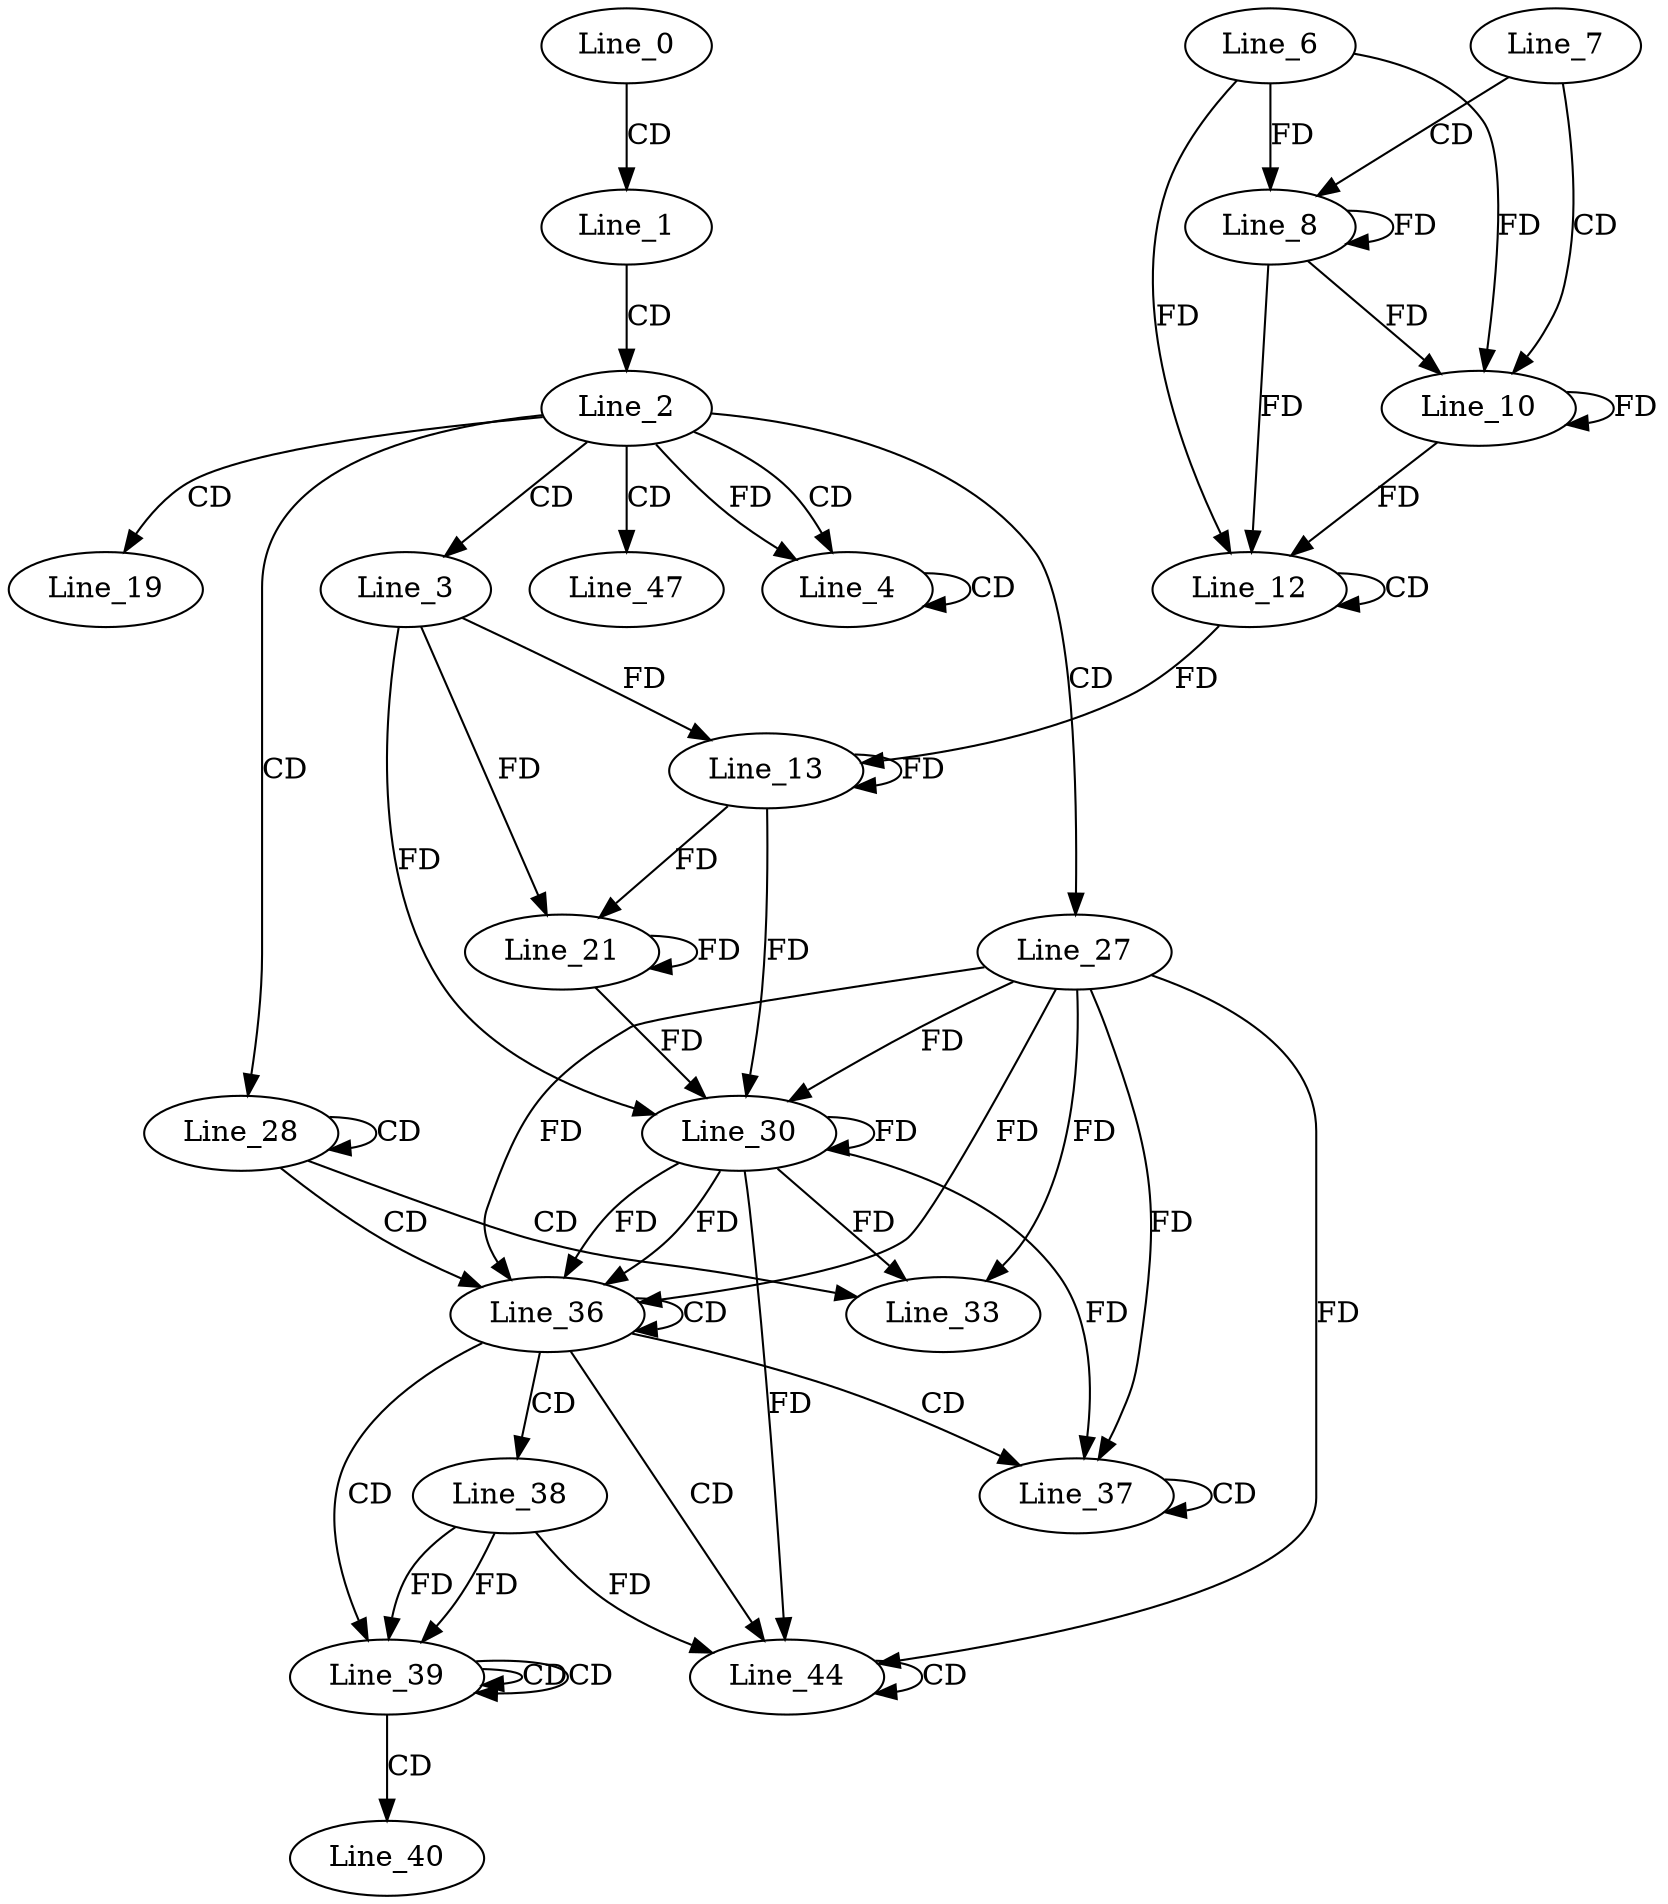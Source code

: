 digraph G {
  Line_0;
  Line_1;
  Line_2;
  Line_3;
  Line_4;
  Line_4;
  Line_7;
  Line_8;
  Line_6;
  Line_10;
  Line_12;
  Line_12;
  Line_13;
  Line_13;
  Line_19;
  Line_21;
  Line_27;
  Line_28;
  Line_30;
  Line_30;
  Line_33;
  Line_36;
  Line_36;
  Line_37;
  Line_37;
  Line_38;
  Line_39;
  Line_39;
  Line_40;
  Line_44;
  Line_44;
  Line_47;
  Line_0 -> Line_1 [ label="CD" ];
  Line_1 -> Line_2 [ label="CD" ];
  Line_2 -> Line_3 [ label="CD" ];
  Line_2 -> Line_4 [ label="CD" ];
  Line_4 -> Line_4 [ label="CD" ];
  Line_2 -> Line_4 [ label="FD" ];
  Line_7 -> Line_8 [ label="CD" ];
  Line_6 -> Line_8 [ label="FD" ];
  Line_8 -> Line_8 [ label="FD" ];
  Line_7 -> Line_10 [ label="CD" ];
  Line_6 -> Line_10 [ label="FD" ];
  Line_8 -> Line_10 [ label="FD" ];
  Line_10 -> Line_10 [ label="FD" ];
  Line_12 -> Line_12 [ label="CD" ];
  Line_6 -> Line_12 [ label="FD" ];
  Line_8 -> Line_12 [ label="FD" ];
  Line_10 -> Line_12 [ label="FD" ];
  Line_3 -> Line_13 [ label="FD" ];
  Line_13 -> Line_13 [ label="FD" ];
  Line_12 -> Line_13 [ label="FD" ];
  Line_2 -> Line_19 [ label="CD" ];
  Line_3 -> Line_21 [ label="FD" ];
  Line_13 -> Line_21 [ label="FD" ];
  Line_21 -> Line_21 [ label="FD" ];
  Line_2 -> Line_27 [ label="CD" ];
  Line_2 -> Line_28 [ label="CD" ];
  Line_28 -> Line_28 [ label="CD" ];
  Line_30 -> Line_30 [ label="FD" ];
  Line_27 -> Line_30 [ label="FD" ];
  Line_3 -> Line_30 [ label="FD" ];
  Line_13 -> Line_30 [ label="FD" ];
  Line_21 -> Line_30 [ label="FD" ];
  Line_28 -> Line_33 [ label="CD" ];
  Line_30 -> Line_33 [ label="FD" ];
  Line_27 -> Line_33 [ label="FD" ];
  Line_28 -> Line_36 [ label="CD" ];
  Line_30 -> Line_36 [ label="FD" ];
  Line_27 -> Line_36 [ label="FD" ];
  Line_36 -> Line_36 [ label="CD" ];
  Line_30 -> Line_36 [ label="FD" ];
  Line_27 -> Line_36 [ label="FD" ];
  Line_36 -> Line_37 [ label="CD" ];
  Line_37 -> Line_37 [ label="CD" ];
  Line_30 -> Line_37 [ label="FD" ];
  Line_27 -> Line_37 [ label="FD" ];
  Line_36 -> Line_38 [ label="CD" ];
  Line_36 -> Line_39 [ label="CD" ];
  Line_39 -> Line_39 [ label="CD" ];
  Line_38 -> Line_39 [ label="FD" ];
  Line_39 -> Line_39 [ label="CD" ];
  Line_38 -> Line_39 [ label="FD" ];
  Line_39 -> Line_40 [ label="CD" ];
  Line_36 -> Line_44 [ label="CD" ];
  Line_44 -> Line_44 [ label="CD" ];
  Line_30 -> Line_44 [ label="FD" ];
  Line_27 -> Line_44 [ label="FD" ];
  Line_38 -> Line_44 [ label="FD" ];
  Line_2 -> Line_47 [ label="CD" ];
}
